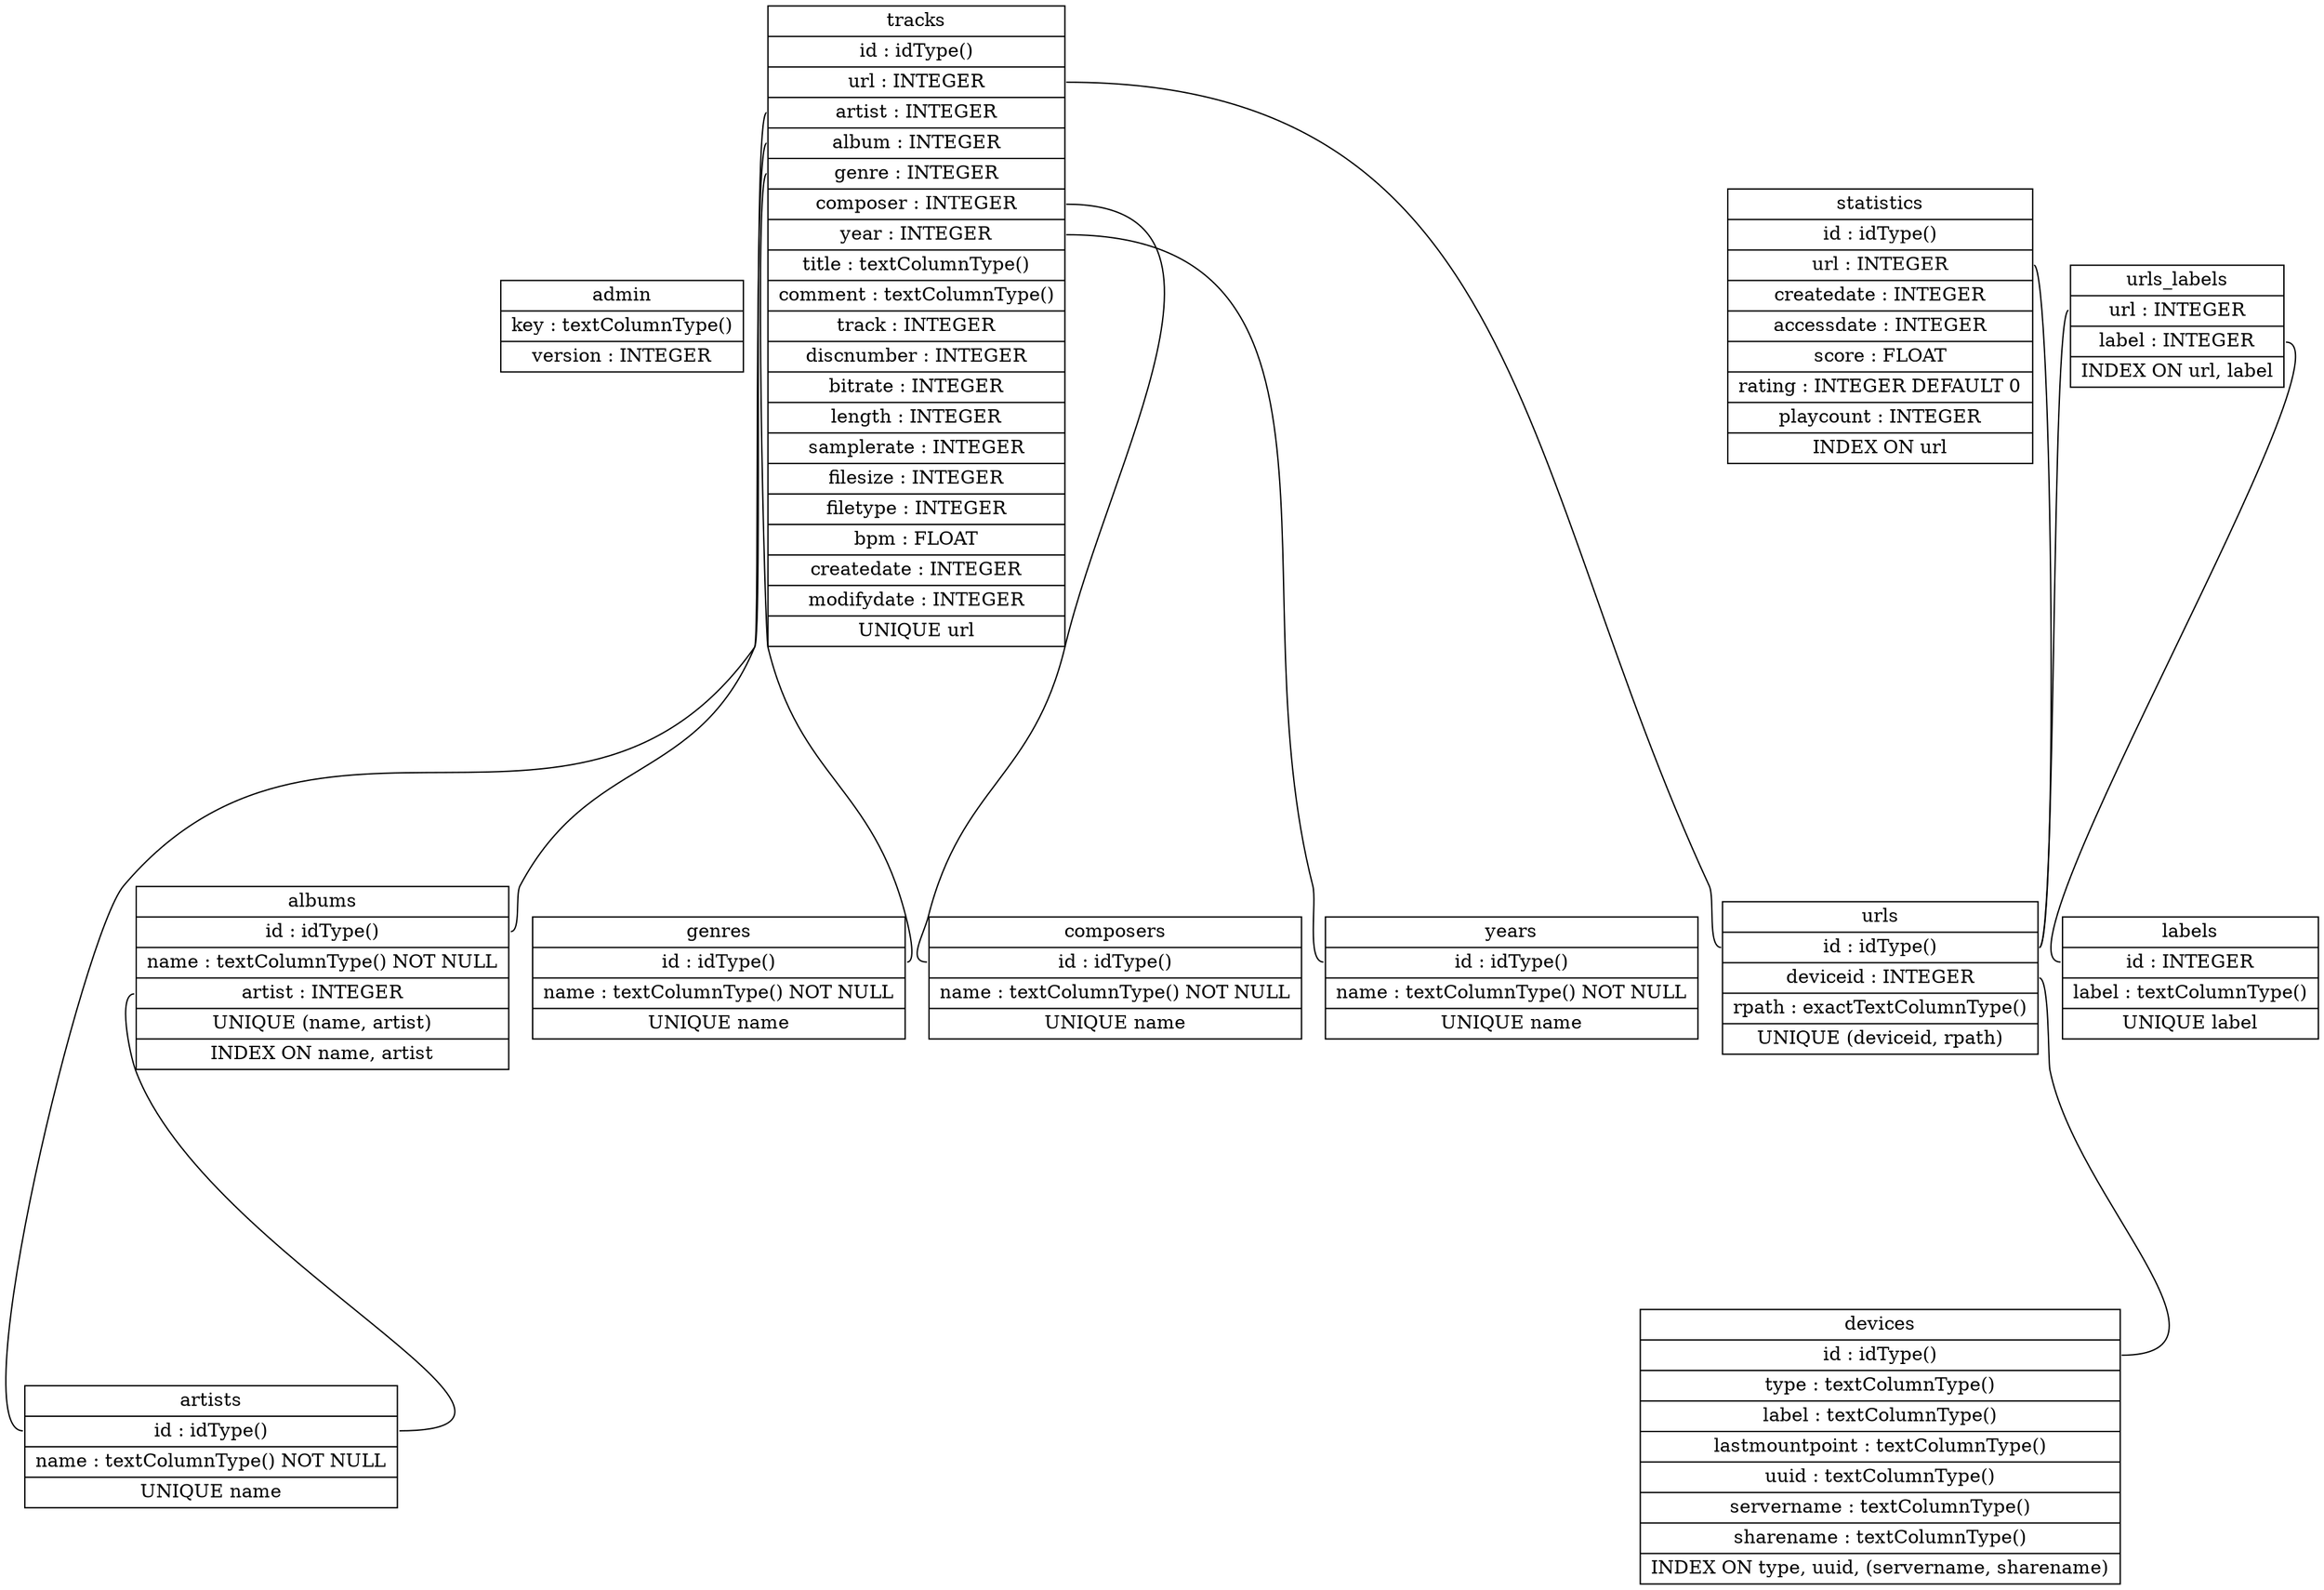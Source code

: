 graph AmarokTables {
  ranksep = 2.5;
  node [shape=record];
  
  admin [label="{admin | <key> key : textColumnType() | <version> version : INTEGER }"];
  
  devices [label="{devices | <id> id : idType() | <type> type : textColumnType() | <label> label : textColumnType() | <lastmountpoint> lastmountpoint : textColumnType() | <uuid> uuid : textColumnType() | <servername> servername : textColumnType() | <sharename> sharename : textColumnType() | INDEX ON type, uuid, (servername, sharename)}"];
  
  urls [label="{urls | <id> id : idType() | <deviceid> deviceid : INTEGER | <rpath> rpath : exactTextColumnType() | UNIQUE (deviceid, rpath)}"];
  urls:deviceid -- devices:id;
  
  artists [label="{artists | <id> id : idType() | <name> name : textColumnType() NOT NULL | UNIQUE name}"];
  
  albums [label="{albums | <id> id : idType() | <name> name : textColumnType() NOT NULL | <artist> artist : INTEGER | UNIQUE (name, artist) | INDEX ON name, artist}"];
  albums:artist -- artists:id;
  
  genres [label="{genres | <id> id : idType() | <name> name : textColumnType() NOT NULL | UNIQUE name}"];
  
  composers [label="{composers | <id> id : idType() | <name> name : textColumnType() NOT NULL | UNIQUE name}"];
  
  years [label="{years | <id> id : idType() | <name> name : textColumnType() NOT NULL | UNIQUE name}"];
  
  tracks [label="{tracks | <id> id : idType() | <url> url : INTEGER | <artist> artist : INTEGER | <album> album : INTEGER | <genre> genre : INTEGER | <composer> composer : INTEGER | <year> year : INTEGER | <title> title : textColumnType() | <comment> comment : textColumnType() | <track> track : INTEGER | <discnumber> discnumber : INTEGER | <bitrate> bitrate : INTEGER | <length> length : INTEGER | <samplerate> samplerate : INTEGER | <filesize> filesize : INTEGER | <filetype> filetype : INTEGER | <bpm> bpm : FLOAT | <createdate> createdate : INTEGER | <modifydate> modifydate : INTEGER | UNIQUE url}"];
  tracks:url -- urls:id;
  tracks:artist -- artists:id;
  tracks:album -- albums:id;
  tracks:genre -- genres:id;
  tracks:composer -- composers:id;
  tracks:year -- years:id;
  
  statistics [label="{statistics | <id> id : idType() | <url> url : INTEGER | <createdate> createdate : INTEGER | <accessdate> accessdate : INTEGER | <score> score : FLOAT | <rating> rating : INTEGER DEFAULT 0 | <playcount> playcount : INTEGER | INDEX ON url}"];
  statistics:url -- urls:id;
  
  labels [label="{labels | <id> id : INTEGER | <label> label : textColumnType() | UNIQUE label}"];
  
  urls_labels [label="{urls_labels | <url> url : INTEGER | <label> label : INTEGER | INDEX ON url, label}"];
  urls_labels:url -- urls:id;
  urls_labels:label -- labels:id;
}